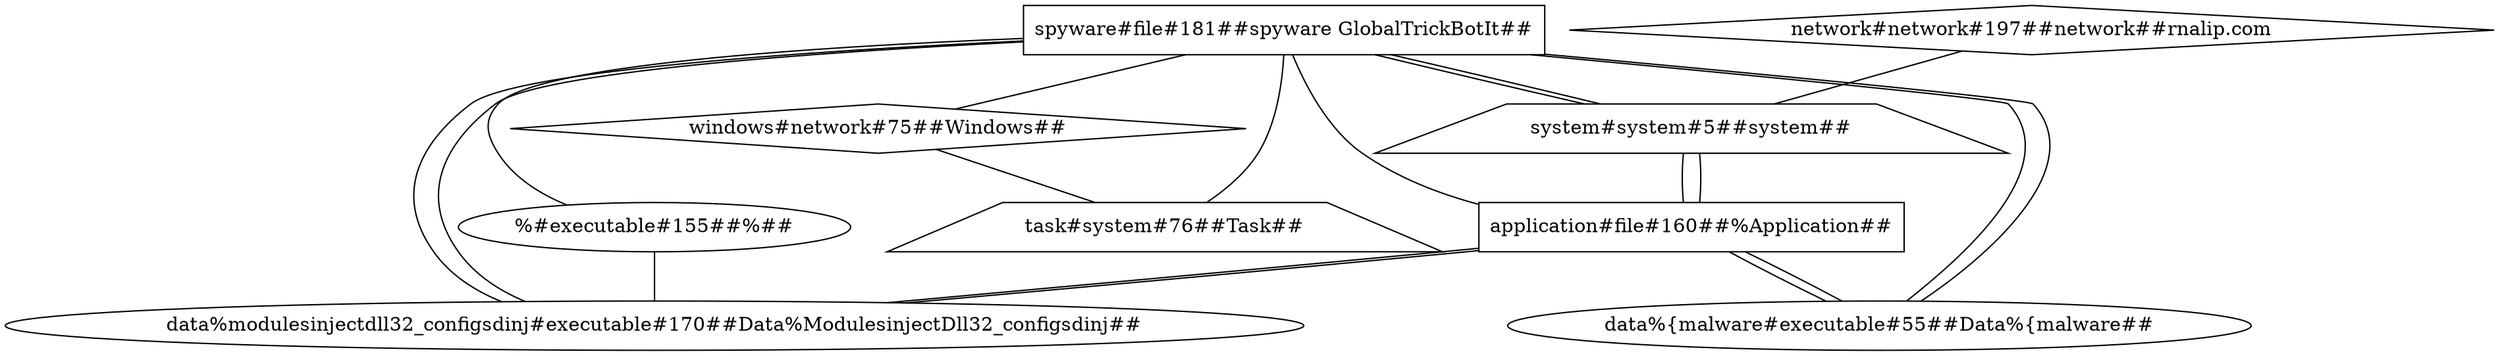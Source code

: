 graph G {
	"spyware#file#181" [label="spyware#file#181##spyware Global\TrickBotIt##" shape=rectangle]
	"system#system#5" [label="system#system#5##system##" shape=trapezium]
	"data%\{malware#executable#55" [label="data%\{malware#executable#55##Data%\{malware##" shape=oval]
	"windows#network#75" [label="windows#network#75##Windows##" shape=diamond]
	"task#system#76" [label="task#system#76##Task##" shape=trapezium]
	"%#executable#155" [label="%#executable#155##%##" shape=oval]
	"data%\modules\injectdll32_configs\dinj#executable#170" [label="data%\modules\injectdll32_configs\dinj#executable#170##Data%\Modules\injectDll32_configs\dinj##" shape=oval]
	"application#file#160" [label="application#file#160##%Application##" shape=rectangle]
	"network#network#197" [label="network#network#197##network##rnalip.com" shape=diamond]
	"spyware#file#181" -- "system#system#5"
	"spyware#file#181" -- "windows#network#75"
	"spyware#file#181" -- "%#executable#155"
	"spyware#file#181" -- "application#file#160"
	"spyware#file#181" -- "data%\{malware#executable#55"
	"spyware#file#181" -- "data%\modules\injectdll32_configs\dinj#executable#170"
	"system#system#5" -- "spyware#file#181"
	"system#system#5" -- "application#file#160"
	"data%\{malware#executable#55" -- "spyware#file#181"
	"data%\{malware#executable#55" -- "application#file#160"
	"windows#network#75" -- "task#system#76"
	"task#system#76" -- "spyware#file#181"
	"%#executable#155" -- "data%\modules\injectdll32_configs\dinj#executable#170"
	"data%\modules\injectdll32_configs\dinj#executable#170" -- "spyware#file#181"
	"data%\modules\injectdll32_configs\dinj#executable#170" -- "application#file#160"
	"application#file#160" -- "data%\{malware#executable#55"
	"application#file#160" -- "system#system#5"
	"application#file#160" -- "data%\modules\injectdll32_configs\dinj#executable#170"
	"network#network#197" -- "system#system#5"
}
